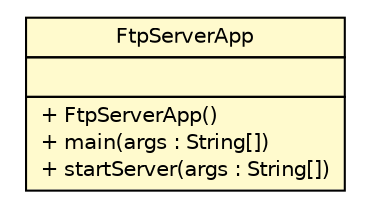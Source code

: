 #!/usr/local/bin/dot
#
# Class diagram 
# Generated by UMLGraph version 5.1 (http://www.umlgraph.org/)
#

digraph G {
	edge [fontname="Helvetica",fontsize=10,labelfontname="Helvetica",labelfontsize=10];
	node [fontname="Helvetica",fontsize=10,shape=plaintext];
	nodesep=0.25;
	ranksep=0.5;
	// com.apporiented.hermesftp.FtpServerApp
	c4498 [label=<<table title="com.apporiented.hermesftp.FtpServerApp" border="0" cellborder="1" cellspacing="0" cellpadding="2" port="p" bgcolor="lemonChiffon" href="./FtpServerApp.html">
		<tr><td><table border="0" cellspacing="0" cellpadding="1">
<tr><td align="center" balign="center"> FtpServerApp </td></tr>
		</table></td></tr>
		<tr><td><table border="0" cellspacing="0" cellpadding="1">
<tr><td align="left" balign="left">  </td></tr>
		</table></td></tr>
		<tr><td><table border="0" cellspacing="0" cellpadding="1">
<tr><td align="left" balign="left"> + FtpServerApp() </td></tr>
<tr><td align="left" balign="left"> + main(args : String[]) </td></tr>
<tr><td align="left" balign="left"> + startServer(args : String[]) </td></tr>
		</table></td></tr>
		</table>>, fontname="Helvetica", fontcolor="black", fontsize=10.0];
}

